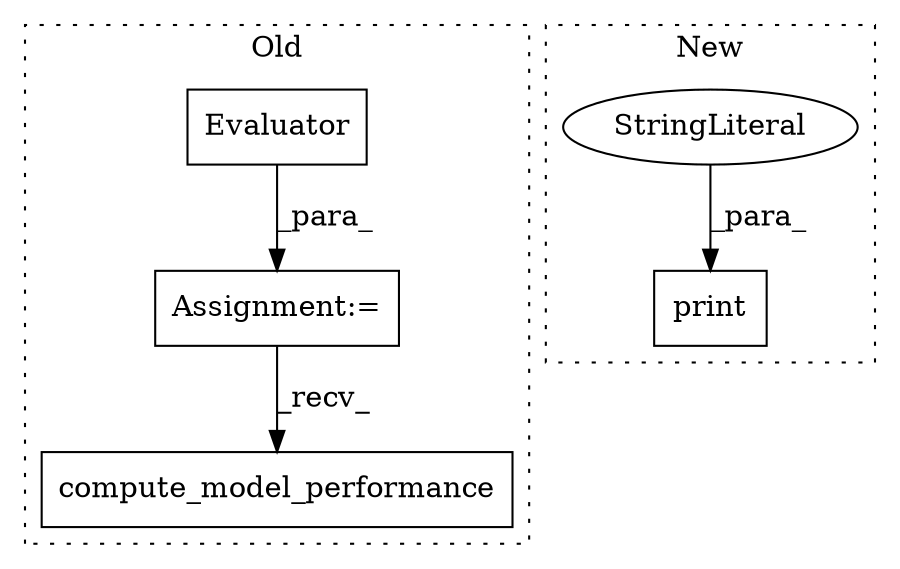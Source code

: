 digraph G {
subgraph cluster0 {
1 [label="compute_model_performance" a="32" s="2507,2565" l="26,1" shape="box"];
3 [label="Evaluator" a="32" s="2419,2471" l="10,1" shape="box"];
4 [label="Assignment:=" a="7" s="2418" l="1" shape="box"];
label = "Old";
style="dotted";
}
subgraph cluster1 {
2 [label="print" a="32" s="971,1002" l="6,1" shape="box"];
5 [label="StringLiteral" a="45" s="977" l="25" shape="ellipse"];
label = "New";
style="dotted";
}
3 -> 4 [label="_para_"];
4 -> 1 [label="_recv_"];
5 -> 2 [label="_para_"];
}